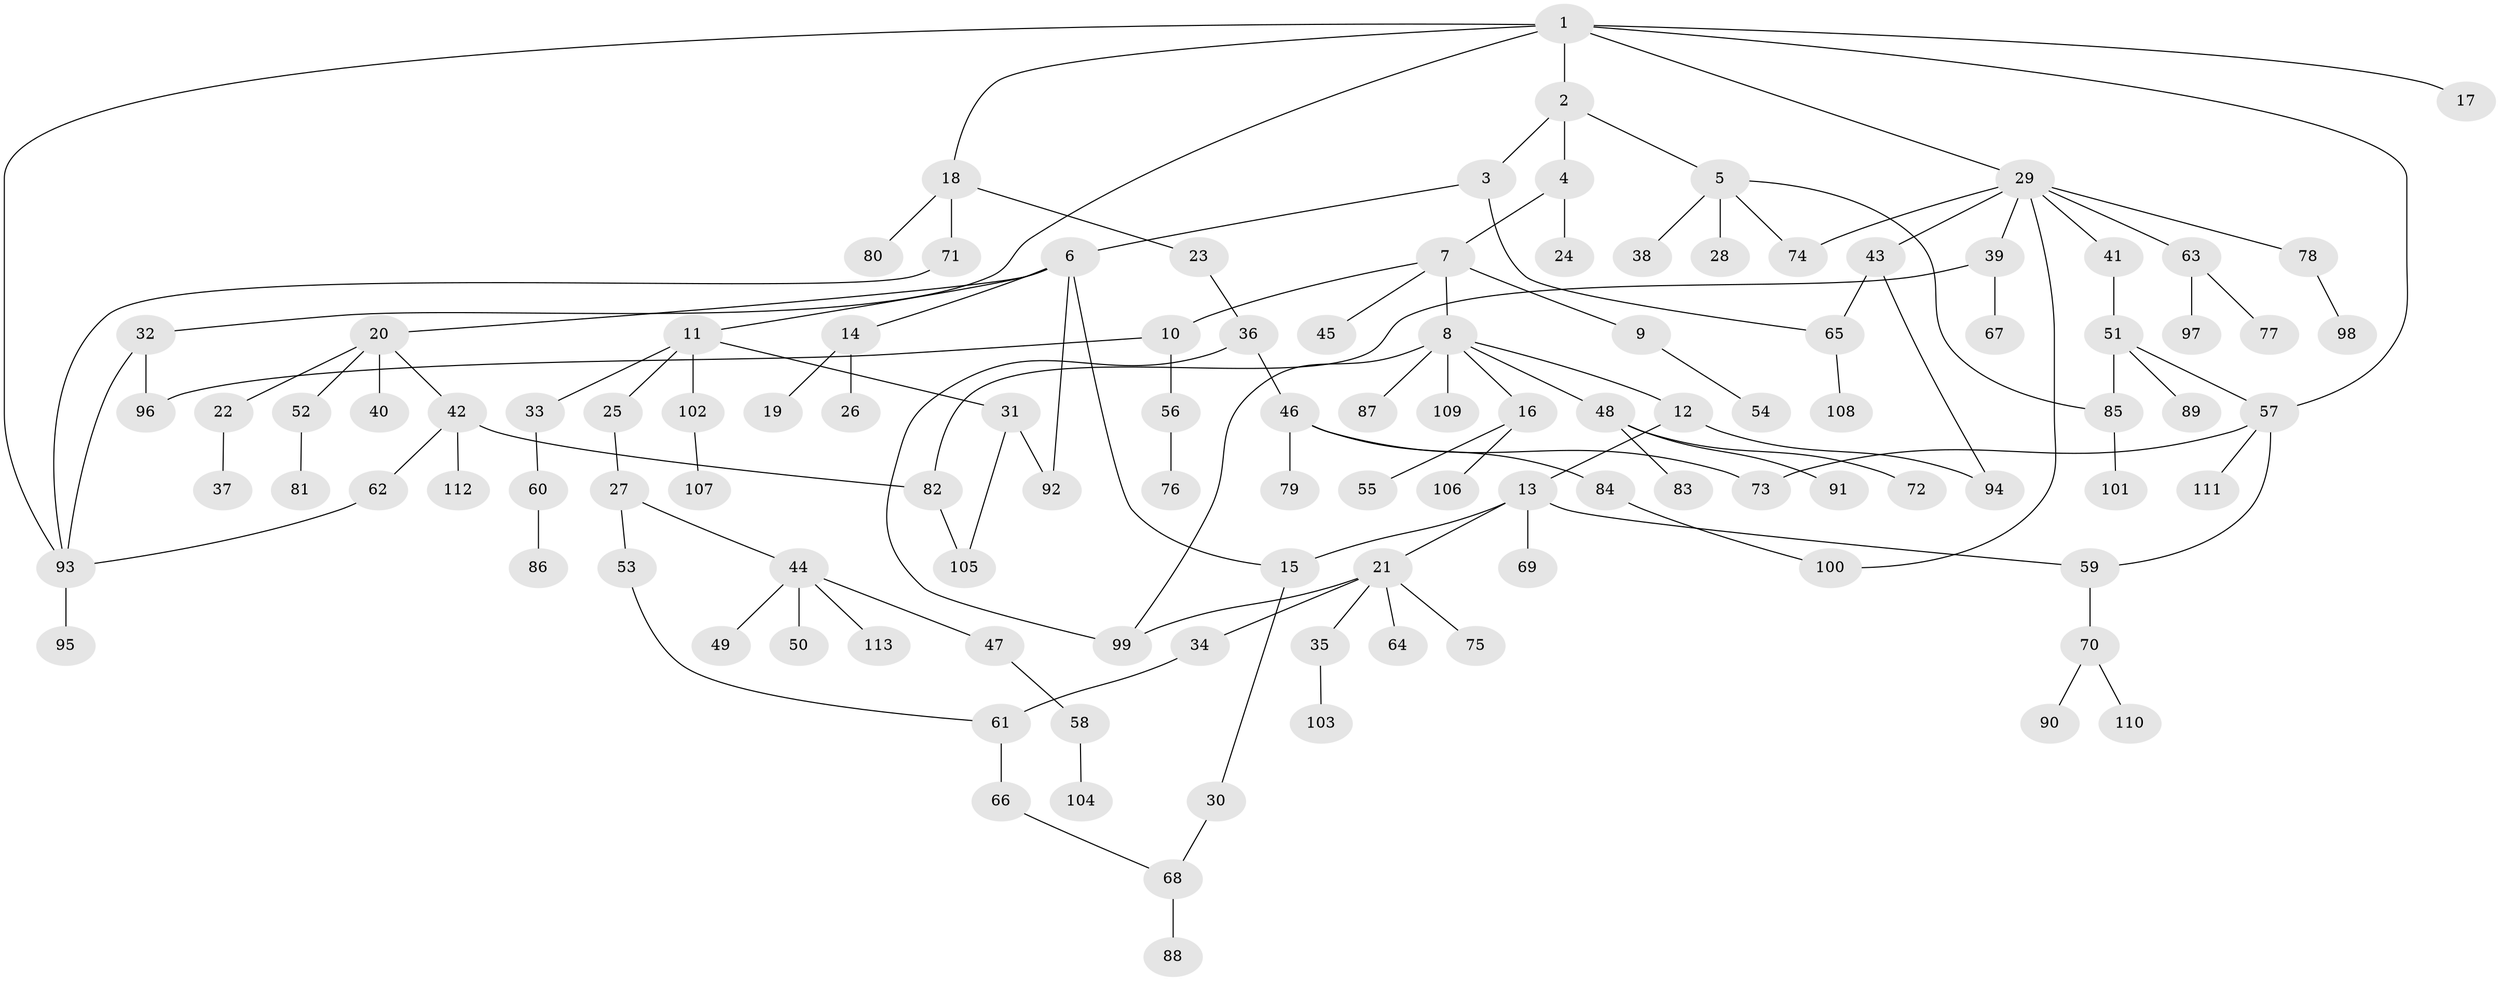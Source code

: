// coarse degree distribution, {6: 0.014925373134328358, 4: 0.04477611940298507, 3: 0.1791044776119403, 7: 0.029850746268656716, 5: 0.08955223880597014, 8: 0.014925373134328358, 2: 0.14925373134328357, 1: 0.4626865671641791, 9: 0.014925373134328358}
// Generated by graph-tools (version 1.1) at 2025/17/03/04/25 18:17:02]
// undirected, 113 vertices, 132 edges
graph export_dot {
graph [start="1"]
  node [color=gray90,style=filled];
  1;
  2;
  3;
  4;
  5;
  6;
  7;
  8;
  9;
  10;
  11;
  12;
  13;
  14;
  15;
  16;
  17;
  18;
  19;
  20;
  21;
  22;
  23;
  24;
  25;
  26;
  27;
  28;
  29;
  30;
  31;
  32;
  33;
  34;
  35;
  36;
  37;
  38;
  39;
  40;
  41;
  42;
  43;
  44;
  45;
  46;
  47;
  48;
  49;
  50;
  51;
  52;
  53;
  54;
  55;
  56;
  57;
  58;
  59;
  60;
  61;
  62;
  63;
  64;
  65;
  66;
  67;
  68;
  69;
  70;
  71;
  72;
  73;
  74;
  75;
  76;
  77;
  78;
  79;
  80;
  81;
  82;
  83;
  84;
  85;
  86;
  87;
  88;
  89;
  90;
  91;
  92;
  93;
  94;
  95;
  96;
  97;
  98;
  99;
  100;
  101;
  102;
  103;
  104;
  105;
  106;
  107;
  108;
  109;
  110;
  111;
  112;
  113;
  1 -- 2;
  1 -- 17;
  1 -- 18;
  1 -- 29;
  1 -- 32;
  1 -- 57;
  1 -- 93;
  2 -- 3;
  2 -- 4;
  2 -- 5;
  3 -- 6;
  3 -- 65;
  4 -- 7;
  4 -- 24;
  5 -- 28;
  5 -- 38;
  5 -- 74;
  5 -- 85;
  6 -- 11;
  6 -- 14;
  6 -- 15;
  6 -- 20;
  6 -- 92;
  7 -- 8;
  7 -- 9;
  7 -- 10;
  7 -- 45;
  8 -- 12;
  8 -- 16;
  8 -- 48;
  8 -- 87;
  8 -- 99;
  8 -- 109;
  9 -- 54;
  10 -- 56;
  10 -- 96;
  11 -- 25;
  11 -- 31;
  11 -- 33;
  11 -- 102;
  12 -- 13;
  12 -- 94;
  13 -- 21;
  13 -- 69;
  13 -- 15;
  13 -- 59;
  14 -- 19;
  14 -- 26;
  15 -- 30;
  16 -- 55;
  16 -- 106;
  18 -- 23;
  18 -- 71;
  18 -- 80;
  20 -- 22;
  20 -- 40;
  20 -- 42;
  20 -- 52;
  21 -- 34;
  21 -- 35;
  21 -- 64;
  21 -- 75;
  21 -- 99;
  22 -- 37;
  23 -- 36;
  25 -- 27;
  27 -- 44;
  27 -- 53;
  29 -- 39;
  29 -- 41;
  29 -- 43;
  29 -- 63;
  29 -- 78;
  29 -- 100;
  29 -- 74;
  30 -- 68;
  31 -- 92;
  31 -- 105;
  32 -- 93;
  32 -- 96;
  33 -- 60;
  34 -- 61;
  35 -- 103;
  36 -- 46;
  36 -- 99;
  39 -- 67;
  39 -- 82;
  41 -- 51;
  42 -- 62;
  42 -- 112;
  42 -- 82;
  43 -- 94;
  43 -- 65;
  44 -- 47;
  44 -- 49;
  44 -- 50;
  44 -- 113;
  46 -- 79;
  46 -- 84;
  46 -- 73;
  47 -- 58;
  48 -- 72;
  48 -- 83;
  48 -- 91;
  51 -- 89;
  51 -- 57;
  51 -- 85;
  52 -- 81;
  53 -- 61;
  56 -- 76;
  57 -- 59;
  57 -- 73;
  57 -- 111;
  58 -- 104;
  59 -- 70;
  60 -- 86;
  61 -- 66;
  62 -- 93;
  63 -- 77;
  63 -- 97;
  65 -- 108;
  66 -- 68;
  68 -- 88;
  70 -- 90;
  70 -- 110;
  71 -- 93;
  78 -- 98;
  82 -- 105;
  84 -- 100;
  85 -- 101;
  93 -- 95;
  102 -- 107;
}
